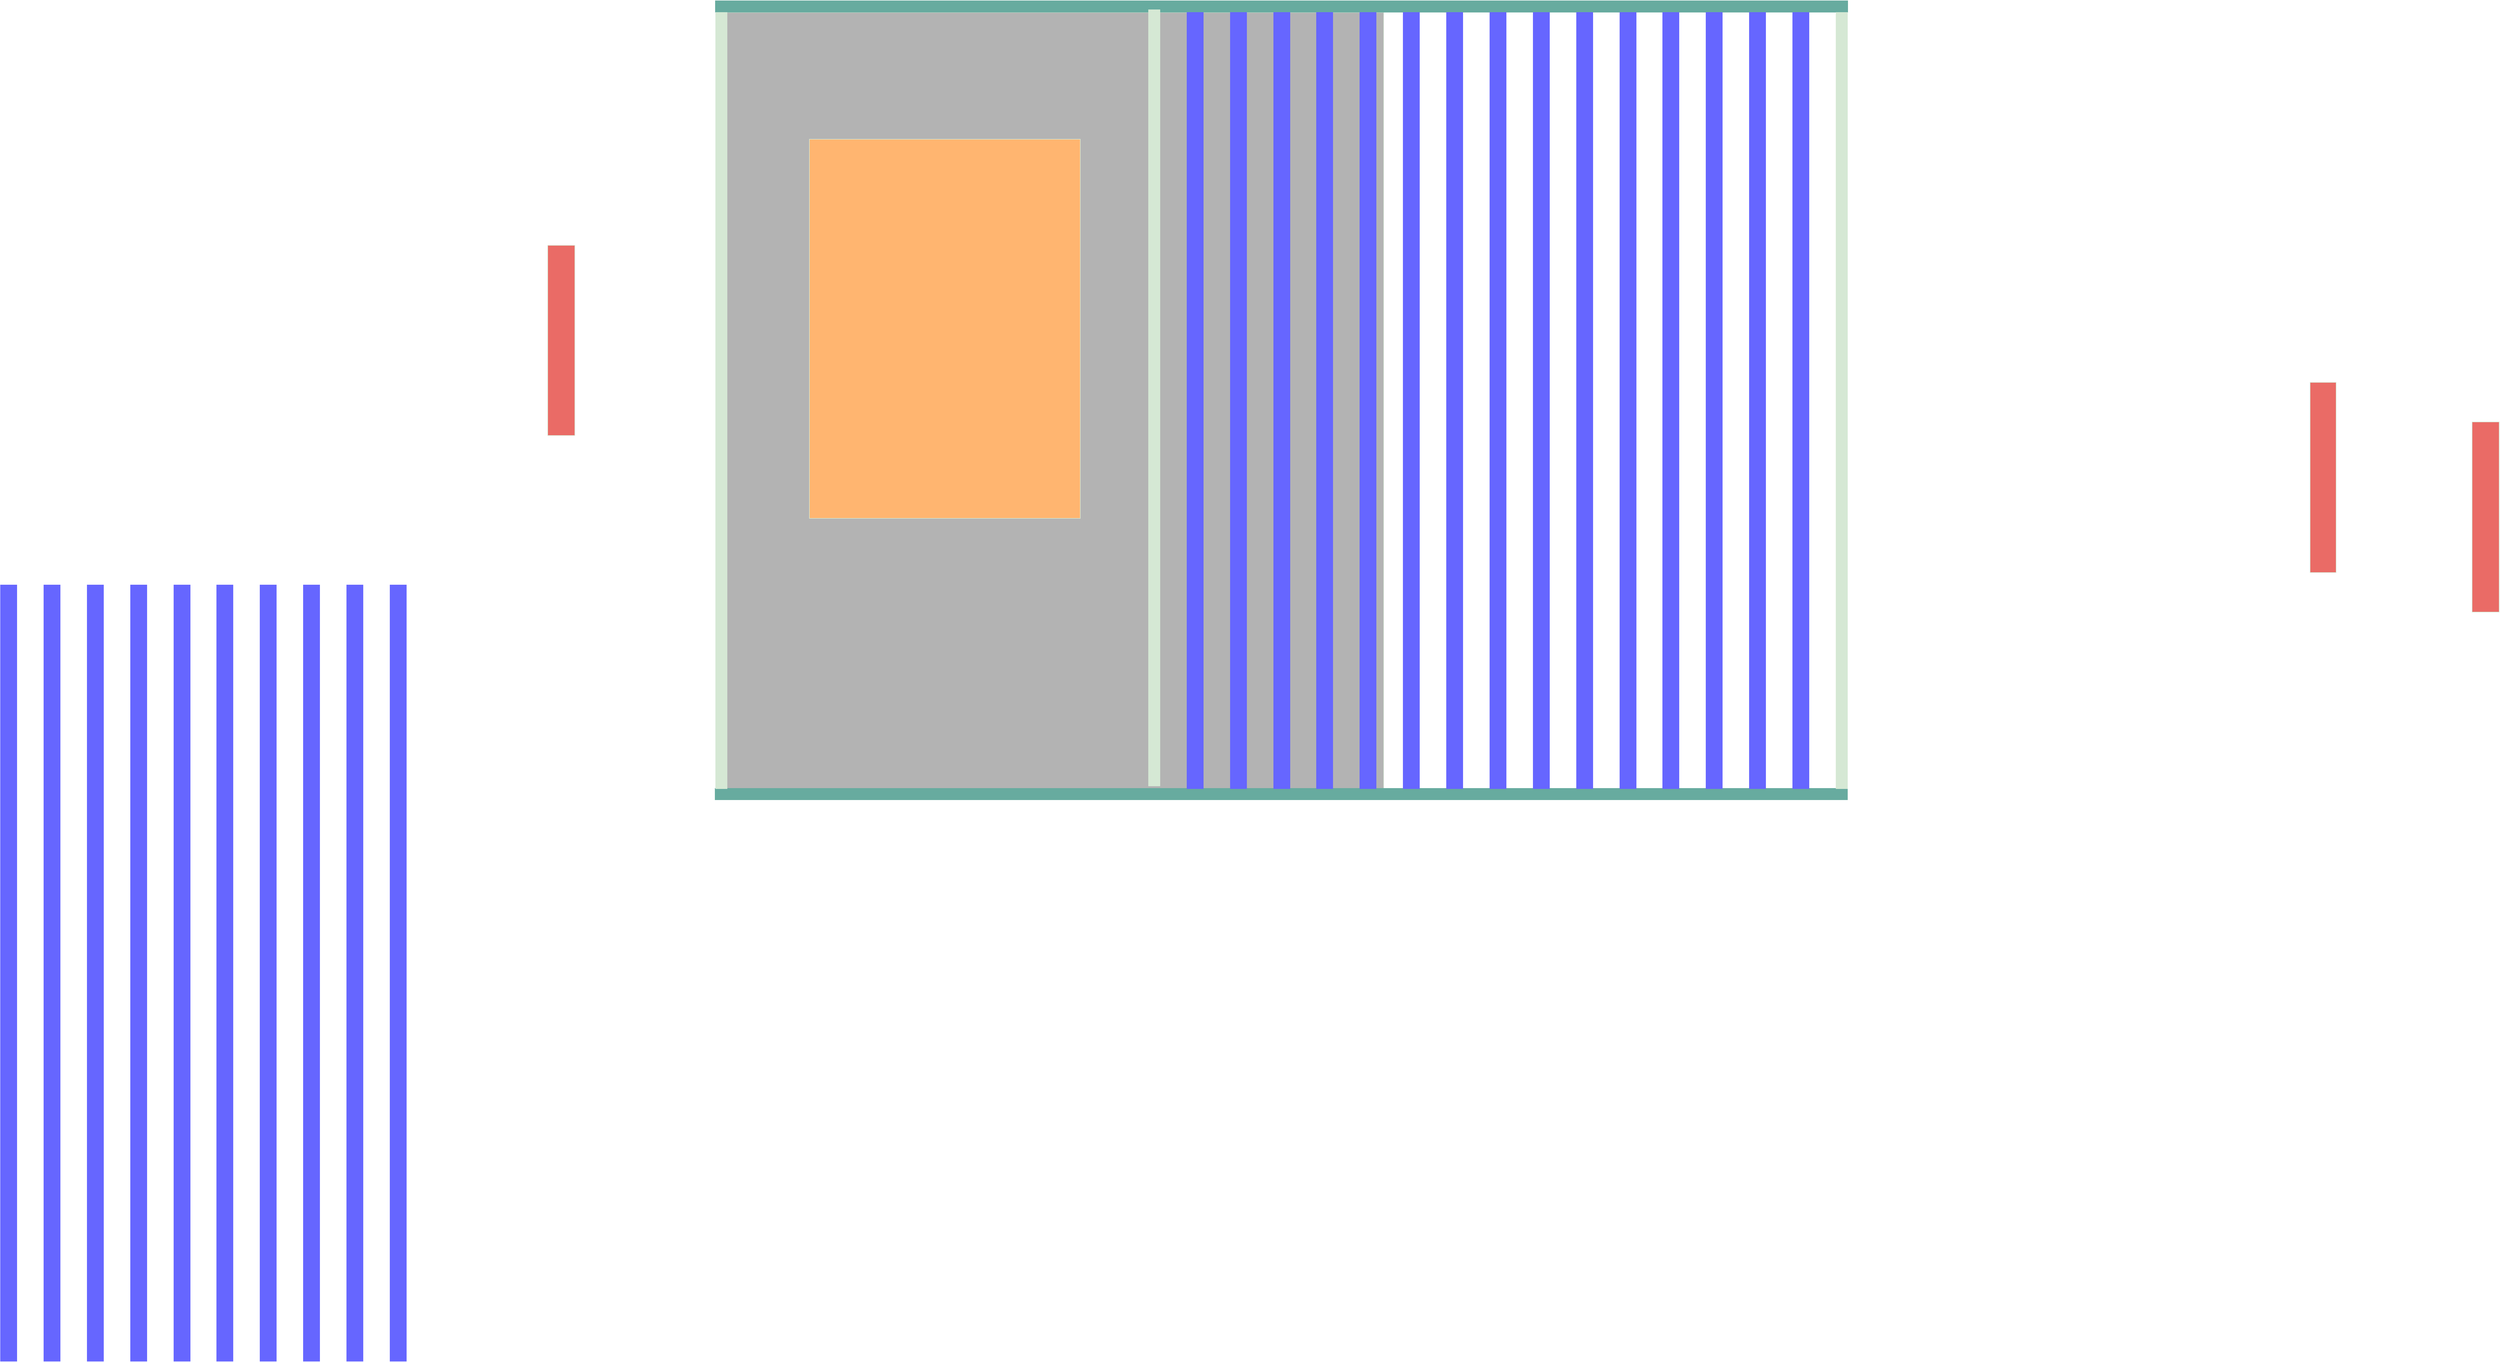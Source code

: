 <mxfile version="24.7.12">
  <diagram name="Page-1" id="JujiUXlHYYviSk_YV650">
    <mxGraphModel dx="7358" dy="3028" grid="0" gridSize="10" guides="1" tooltips="1" connect="1" arrows="1" fold="1" page="1" pageScale="1" pageWidth="827" pageHeight="1169" math="0" shadow="0">
      <root>
        <mxCell id="0" />
        <mxCell id="1" parent="0" />
        <mxCell id="GOBRRxdw49ANM1FNrent-7" value="" style="rounded=0;whiteSpace=wrap;html=1;rotation=0;fillColor=#B3B3B3;strokeColor=#D5E8D4;" vertex="1" parent="1">
          <mxGeometry x="204" y="181" width="1230" height="1433" as="geometry" />
        </mxCell>
        <mxCell id="GOBRRxdw49ANM1FNrent-2" value="" style="rounded=0;whiteSpace=wrap;html=1;rotation=90;fillColor=#67AB9F;strokeColor=#67AB9F;" vertex="1" parent="1">
          <mxGeometry x="1234.5" y="579" width="21" height="2090" as="geometry" />
        </mxCell>
        <mxCell id="GOBRRxdw49ANM1FNrent-3" value="" style="rounded=0;whiteSpace=wrap;html=1;rotation=90;fillColor=#67AB9F;strokeColor=#67AB9F;" vertex="1" parent="1">
          <mxGeometry x="1235" y="-875" width="21" height="2090" as="geometry" />
        </mxCell>
        <mxCell id="GOBRRxdw49ANM1FNrent-4" value="" style="rounded=0;whiteSpace=wrap;html=1;rotation=0;fillColor=#D5E8D4;strokeColor=#D5E8D4;" vertex="1" parent="1">
          <mxGeometry x="201" y="181" width="21" height="1433" as="geometry" />
        </mxCell>
        <mxCell id="GOBRRxdw49ANM1FNrent-5" value="" style="rounded=0;whiteSpace=wrap;html=1;rotation=0;fillColor=#D5E8D4;strokeColor=#D5E8D4;" vertex="1" parent="1">
          <mxGeometry x="2269" y="181" width="21" height="1433" as="geometry" />
        </mxCell>
        <mxCell id="GOBRRxdw49ANM1FNrent-6" value="" style="rounded=0;whiteSpace=wrap;html=1;rotation=0;fillColor=#6666FF;strokeColor=#6666FF;" vertex="1" parent="1">
          <mxGeometry x="1870" y="181" width="30" height="1433" as="geometry" />
        </mxCell>
        <mxCell id="GOBRRxdw49ANM1FNrent-8" value="" style="rounded=0;whiteSpace=wrap;html=1;rotation=0;fillColor=#D5E8D4;strokeColor=#D5E8D4;" vertex="1" parent="1">
          <mxGeometry x="1000" y="176" width="21" height="1433" as="geometry" />
        </mxCell>
        <mxCell id="GOBRRxdw49ANM1FNrent-9" value="" style="rounded=0;whiteSpace=wrap;html=1;rotation=0;fillColor=#EA6B66;strokeColor=#D5E8D4;" vertex="1" parent="1">
          <mxGeometry x="3443" y="937" width="50" height="351" as="geometry" />
        </mxCell>
        <mxCell id="GOBRRxdw49ANM1FNrent-10" value="" style="rounded=0;whiteSpace=wrap;html=1;rotation=0;fillColor=#6666FF;strokeColor=#6666FF;" vertex="1" parent="1">
          <mxGeometry x="1470" y="181" width="30" height="1433" as="geometry" />
        </mxCell>
        <mxCell id="GOBRRxdw49ANM1FNrent-11" value="" style="rounded=0;whiteSpace=wrap;html=1;rotation=0;fillColor=#6666FF;strokeColor=#6666FF;" vertex="1" parent="1">
          <mxGeometry x="1790" y="181" width="30" height="1433" as="geometry" />
        </mxCell>
        <mxCell id="GOBRRxdw49ANM1FNrent-12" value="" style="rounded=0;whiteSpace=wrap;html=1;rotation=0;fillColor=#6666FF;strokeColor=#6666FF;" vertex="1" parent="1">
          <mxGeometry x="2189" y="181" width="30" height="1433" as="geometry" />
        </mxCell>
        <mxCell id="GOBRRxdw49ANM1FNrent-13" value="" style="rounded=0;whiteSpace=wrap;html=1;rotation=0;fillColor=#6666FF;strokeColor=#6666FF;" vertex="1" parent="1">
          <mxGeometry x="1630" y="181" width="30" height="1433" as="geometry" />
        </mxCell>
        <mxCell id="GOBRRxdw49ANM1FNrent-14" value="" style="rounded=0;whiteSpace=wrap;html=1;rotation=0;fillColor=#6666FF;strokeColor=#6666FF;" vertex="1" parent="1">
          <mxGeometry x="1710" y="181" width="30" height="1433" as="geometry" />
        </mxCell>
        <mxCell id="GOBRRxdw49ANM1FNrent-15" value="" style="rounded=0;whiteSpace=wrap;html=1;rotation=0;fillColor=#6666FF;strokeColor=#6666FF;" vertex="1" parent="1">
          <mxGeometry x="1550" y="181" width="30" height="1433" as="geometry" />
        </mxCell>
        <mxCell id="GOBRRxdw49ANM1FNrent-16" value="" style="rounded=0;whiteSpace=wrap;html=1;rotation=0;fillColor=#6666FF;strokeColor=#6666FF;" vertex="1" parent="1">
          <mxGeometry x="2029" y="181" width="30" height="1433" as="geometry" />
        </mxCell>
        <mxCell id="GOBRRxdw49ANM1FNrent-17" value="" style="rounded=0;whiteSpace=wrap;html=1;rotation=0;fillColor=#6666FF;strokeColor=#6666FF;" vertex="1" parent="1">
          <mxGeometry x="1949" y="181" width="30" height="1433" as="geometry" />
        </mxCell>
        <mxCell id="GOBRRxdw49ANM1FNrent-18" value="" style="rounded=0;whiteSpace=wrap;html=1;rotation=0;fillColor=#6666FF;strokeColor=#6666FF;" vertex="1" parent="1">
          <mxGeometry x="2109" y="181" width="30" height="1433" as="geometry" />
        </mxCell>
        <mxCell id="GOBRRxdw49ANM1FNrent-21" value="" style="rounded=0;whiteSpace=wrap;html=1;rotation=0;fillColor=#EA6B66;strokeColor=#D5E8D4;" vertex="1" parent="1">
          <mxGeometry x="3144" y="864" width="48" height="351" as="geometry" />
        </mxCell>
        <mxCell id="GOBRRxdw49ANM1FNrent-22" value="" style="rounded=0;whiteSpace=wrap;html=1;rotation=0;fillColor=#EA6B66;strokeColor=#D5E8D4;" vertex="1" parent="1">
          <mxGeometry x="-109" y="611" width="50" height="351" as="geometry" />
        </mxCell>
        <mxCell id="GOBRRxdw49ANM1FNrent-33" value="" style="rounded=0;whiteSpace=wrap;html=1;rotation=0;fillColor=#6666FF;strokeColor=#6666FF;" vertex="1" parent="1">
          <mxGeometry x="1071" y="181" width="30" height="1433" as="geometry" />
        </mxCell>
        <mxCell id="GOBRRxdw49ANM1FNrent-34" value="" style="rounded=0;whiteSpace=wrap;html=1;rotation=0;fillColor=#6666FF;strokeColor=#6666FF;" vertex="1" parent="1">
          <mxGeometry x="-720" y="1238" width="30" height="1433" as="geometry" />
        </mxCell>
        <mxCell id="GOBRRxdw49ANM1FNrent-35" value="" style="rounded=0;whiteSpace=wrap;html=1;rotation=0;fillColor=#6666FF;strokeColor=#6666FF;" vertex="1" parent="1">
          <mxGeometry x="-400" y="1238" width="30" height="1433" as="geometry" />
        </mxCell>
        <mxCell id="GOBRRxdw49ANM1FNrent-36" value="" style="rounded=0;whiteSpace=wrap;html=1;rotation=0;fillColor=#6666FF;strokeColor=#6666FF;" vertex="1" parent="1">
          <mxGeometry x="1390" y="181" width="30" height="1433" as="geometry" />
        </mxCell>
        <mxCell id="GOBRRxdw49ANM1FNrent-37" value="" style="rounded=0;whiteSpace=wrap;html=1;rotation=0;fillColor=#6666FF;strokeColor=#6666FF;" vertex="1" parent="1">
          <mxGeometry x="-560" y="1238" width="30" height="1433" as="geometry" />
        </mxCell>
        <mxCell id="GOBRRxdw49ANM1FNrent-38" value="" style="rounded=0;whiteSpace=wrap;html=1;rotation=0;fillColor=#6666FF;strokeColor=#6666FF;" vertex="1" parent="1">
          <mxGeometry x="-480" y="1238" width="30" height="1433" as="geometry" />
        </mxCell>
        <mxCell id="GOBRRxdw49ANM1FNrent-39" value="" style="rounded=0;whiteSpace=wrap;html=1;rotation=0;fillColor=#6666FF;strokeColor=#6666FF;" vertex="1" parent="1">
          <mxGeometry x="-640" y="1238" width="30" height="1433" as="geometry" />
        </mxCell>
        <mxCell id="GOBRRxdw49ANM1FNrent-40" value="" style="rounded=0;whiteSpace=wrap;html=1;rotation=0;fillColor=#6666FF;strokeColor=#6666FF;" vertex="1" parent="1">
          <mxGeometry x="1231" y="181" width="30" height="1433" as="geometry" />
        </mxCell>
        <mxCell id="GOBRRxdw49ANM1FNrent-41" value="" style="rounded=0;whiteSpace=wrap;html=1;rotation=0;fillColor=#6666FF;strokeColor=#6666FF;" vertex="1" parent="1">
          <mxGeometry x="1151" y="181" width="30" height="1433" as="geometry" />
        </mxCell>
        <mxCell id="GOBRRxdw49ANM1FNrent-42" value="" style="rounded=0;whiteSpace=wrap;html=1;rotation=0;fillColor=#6666FF;strokeColor=#6666FF;" vertex="1" parent="1">
          <mxGeometry x="1310" y="181" width="30" height="1433" as="geometry" />
        </mxCell>
        <mxCell id="GOBRRxdw49ANM1FNrent-43" value="" style="rounded=0;whiteSpace=wrap;html=1;rotation=0;fillColor=#6666FF;strokeColor=#6666FF;" vertex="1" parent="1">
          <mxGeometry x="-1119" y="1238" width="30" height="1433" as="geometry" />
        </mxCell>
        <mxCell id="GOBRRxdw49ANM1FNrent-44" value="" style="rounded=0;whiteSpace=wrap;html=1;rotation=0;fillColor=#6666FF;strokeColor=#6666FF;" vertex="1" parent="1">
          <mxGeometry x="-799" y="1238" width="30" height="1433" as="geometry" />
        </mxCell>
        <mxCell id="GOBRRxdw49ANM1FNrent-45" value="" style="rounded=0;whiteSpace=wrap;html=1;rotation=0;fillColor=#6666FF;strokeColor=#6666FF;" vertex="1" parent="1">
          <mxGeometry x="-959" y="1238" width="30" height="1433" as="geometry" />
        </mxCell>
        <mxCell id="GOBRRxdw49ANM1FNrent-46" value="" style="rounded=0;whiteSpace=wrap;html=1;rotation=0;fillColor=#6666FF;strokeColor=#6666FF;" vertex="1" parent="1">
          <mxGeometry x="-879" y="1238" width="30" height="1433" as="geometry" />
        </mxCell>
        <mxCell id="GOBRRxdw49ANM1FNrent-47" value="" style="rounded=0;whiteSpace=wrap;html=1;rotation=0;fillColor=#6666FF;strokeColor=#6666FF;" vertex="1" parent="1">
          <mxGeometry x="-1039" y="1238" width="30" height="1433" as="geometry" />
        </mxCell>
        <mxCell id="GOBRRxdw49ANM1FNrent-49" value="" style="rounded=0;whiteSpace=wrap;html=1;rotation=0;fillColor=#FFB570;strokeColor=#D5E8D4;" vertex="1" parent="1">
          <mxGeometry x="374" y="415" width="500" height="700" as="geometry" />
        </mxCell>
      </root>
    </mxGraphModel>
  </diagram>
</mxfile>
